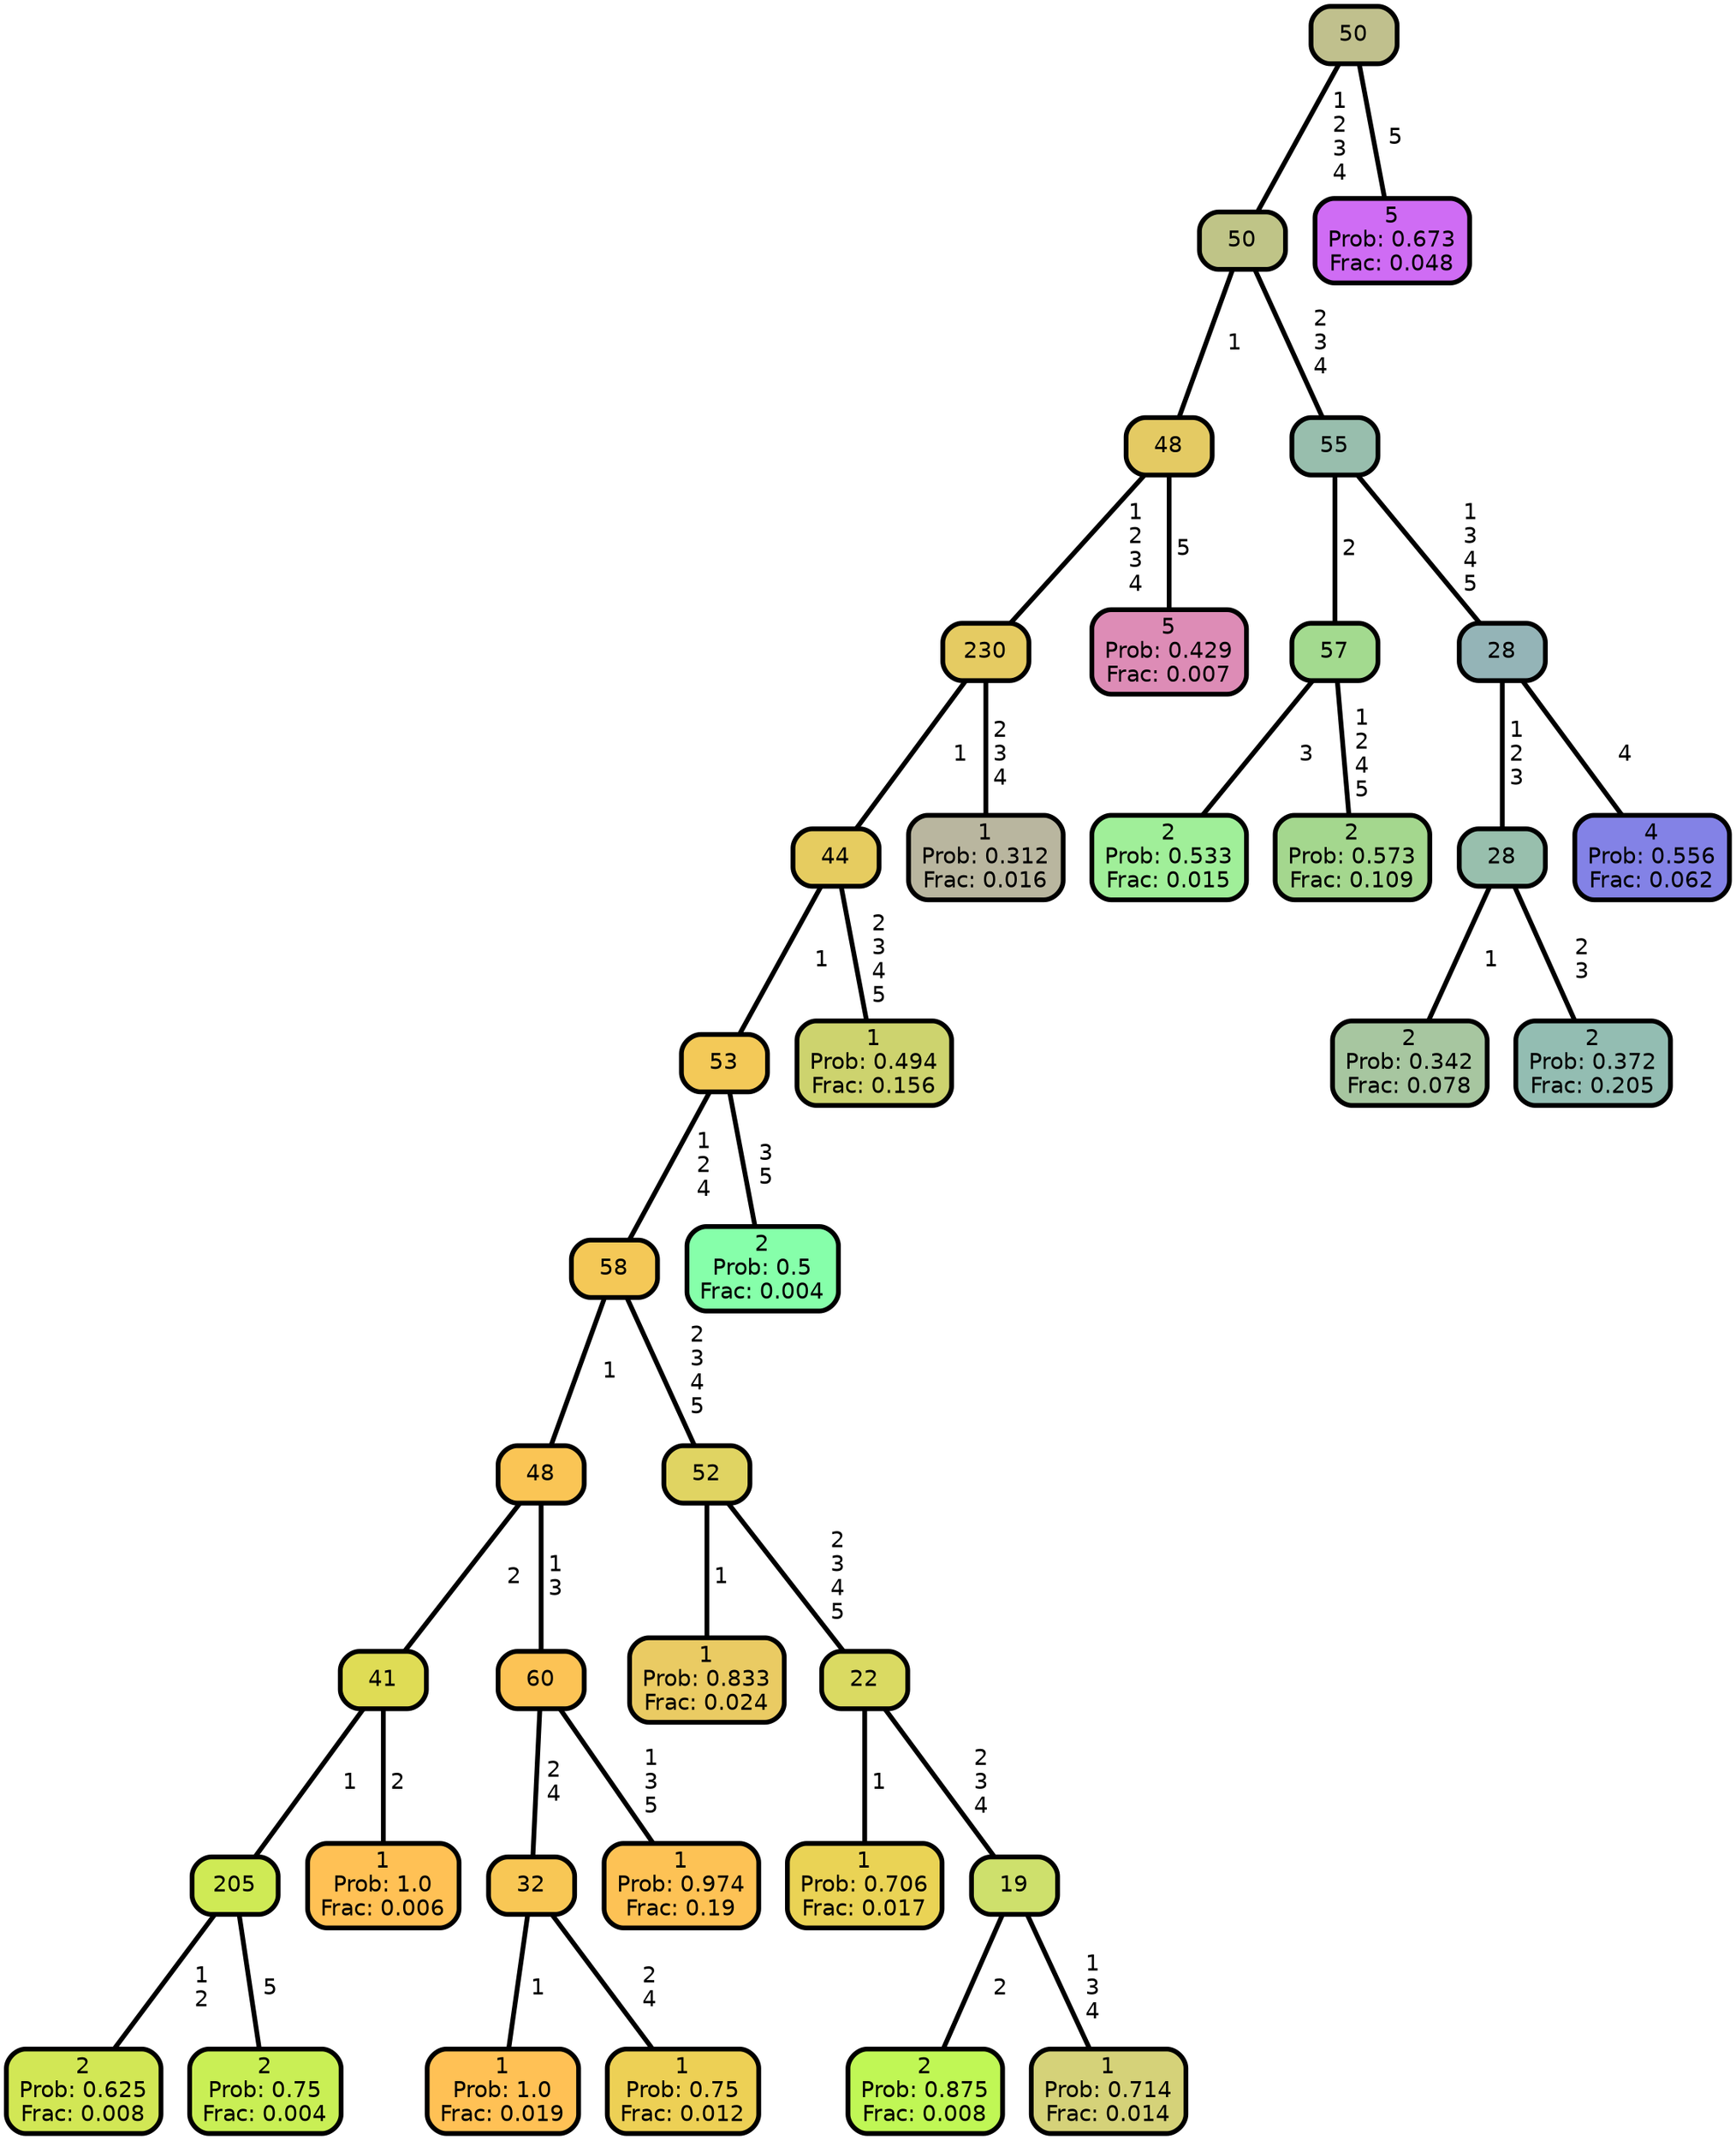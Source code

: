 graph Tree {
node [shape=box, style="filled, rounded",color="black",penwidth="3",fontcolor="black",                 fontname=helvetica] ;
graph [ranksep="0 equally", splines=straight,                 bgcolor=transparent, dpi=200] ;
edge [fontname=helvetica, color=black] ;
0 [label="2
Prob: 0.625
Frac: 0.008", fillcolor="#d2e755"] ;
1 [label="205", fillcolor="#cfea55"] ;
2 [label="2
Prob: 0.75
Frac: 0.004", fillcolor="#c9ef55"] ;
3 [label="41", fillcolor="#dfdc55"] ;
4 [label="1
Prob: 1.0
Frac: 0.006", fillcolor="#ffc155"] ;
5 [label="48", fillcolor="#fac555"] ;
6 [label="1
Prob: 1.0
Frac: 0.019", fillcolor="#ffc155"] ;
7 [label="32", fillcolor="#f8c755"] ;
8 [label="1
Prob: 0.75
Frac: 0.012", fillcolor="#edd055"] ;
9 [label="60", fillcolor="#fcc355"] ;
10 [label="1
Prob: 0.974
Frac: 0.19", fillcolor="#fdc255"] ;
11 [label="58", fillcolor="#f4c857"] ;
12 [label="1
Prob: 0.833
Frac: 0.024", fillcolor="#eacb63"] ;
13 [label="52", fillcolor="#e0d462"] ;
14 [label="1
Prob: 0.706
Frac: 0.017", fillcolor="#ead355"] ;
15 [label="22", fillcolor="#dada62"] ;
16 [label="2
Prob: 0.875
Frac: 0.008", fillcolor="#c0f755"] ;
17 [label="19", fillcolor="#cee06c"] ;
18 [label="1
Prob: 0.714
Frac: 0.014", fillcolor="#d5d279"] ;
19 [label="53", fillcolor="#f3c958"] ;
20 [label="2
Prob: 0.5
Frac: 0.004", fillcolor="#86ffaa"] ;
21 [label="44", fillcolor="#e6cc60"] ;
22 [label="1
Prob: 0.494
Frac: 0.156", fillcolor="#cdd36e"] ;
23 [label="230", fillcolor="#e5cb62"] ;
24 [label="1
Prob: 0.312
Frac: 0.016", fillcolor="#b9b69f"] ;
25 [label="48", fillcolor="#e4ca63"] ;
26 [label="5
Prob: 0.429
Frac: 0.007", fillcolor="#dd8cb6"] ;
27 [label="50", fillcolor="#bfc487"] ;
28 [label="2
Prob: 0.533
Frac: 0.015", fillcolor="#a0ef99"] ;
29 [label="57", fillcolor="#a3da8f"] ;
30 [label="2
Prob: 0.573
Frac: 0.109", fillcolor="#a4d78e"] ;
31 [label="55", fillcolor="#98bead"] ;
32 [label="2
Prob: 0.342
Frac: 0.078", fillcolor="#a7c6a0"] ;
33 [label="28", fillcolor="#98bfad"] ;
34 [label="2
Prob: 0.372
Frac: 0.205", fillcolor="#93bdb2"] ;
35 [label="28", fillcolor="#94b4b7"] ;
36 [label="4
Prob: 0.556
Frac: 0.062", fillcolor="#8382e6"] ;
37 [label="50", fillcolor="#c0c08d"] ;
38 [label="5
Prob: 0.673
Frac: 0.048", fillcolor="#cf6cf4"] ;
1 -- 0 [label=" 1\n 2",penwidth=3] ;
1 -- 2 [label=" 5",penwidth=3] ;
3 -- 1 [label=" 1",penwidth=3] ;
3 -- 4 [label=" 2",penwidth=3] ;
5 -- 3 [label=" 2",penwidth=3] ;
5 -- 9 [label=" 1\n 3",penwidth=3] ;
7 -- 6 [label=" 1",penwidth=3] ;
7 -- 8 [label=" 2\n 4",penwidth=3] ;
9 -- 7 [label=" 2\n 4",penwidth=3] ;
9 -- 10 [label=" 1\n 3\n 5",penwidth=3] ;
11 -- 5 [label=" 1",penwidth=3] ;
11 -- 13 [label=" 2\n 3\n 4\n 5",penwidth=3] ;
13 -- 12 [label=" 1",penwidth=3] ;
13 -- 15 [label=" 2\n 3\n 4\n 5",penwidth=3] ;
15 -- 14 [label=" 1",penwidth=3] ;
15 -- 17 [label=" 2\n 3\n 4",penwidth=3] ;
17 -- 16 [label=" 2",penwidth=3] ;
17 -- 18 [label=" 1\n 3\n 4",penwidth=3] ;
19 -- 11 [label=" 1\n 2\n 4",penwidth=3] ;
19 -- 20 [label=" 3\n 5",penwidth=3] ;
21 -- 19 [label=" 1",penwidth=3] ;
21 -- 22 [label=" 2\n 3\n 4\n 5",penwidth=3] ;
23 -- 21 [label=" 1",penwidth=3] ;
23 -- 24 [label=" 2\n 3\n 4",penwidth=3] ;
25 -- 23 [label=" 1\n 2\n 3\n 4",penwidth=3] ;
25 -- 26 [label=" 5",penwidth=3] ;
27 -- 25 [label=" 1",penwidth=3] ;
27 -- 31 [label=" 2\n 3\n 4",penwidth=3] ;
29 -- 28 [label=" 3",penwidth=3] ;
29 -- 30 [label=" 1\n 2\n 4\n 5",penwidth=3] ;
31 -- 29 [label=" 2",penwidth=3] ;
31 -- 35 [label=" 1\n 3\n 4\n 5",penwidth=3] ;
33 -- 32 [label=" 1",penwidth=3] ;
33 -- 34 [label=" 2\n 3",penwidth=3] ;
35 -- 33 [label=" 1\n 2\n 3",penwidth=3] ;
35 -- 36 [label=" 4",penwidth=3] ;
37 -- 27 [label=" 1\n 2\n 3\n 4",penwidth=3] ;
37 -- 38 [label=" 5",penwidth=3] ;
{rank = same;}}